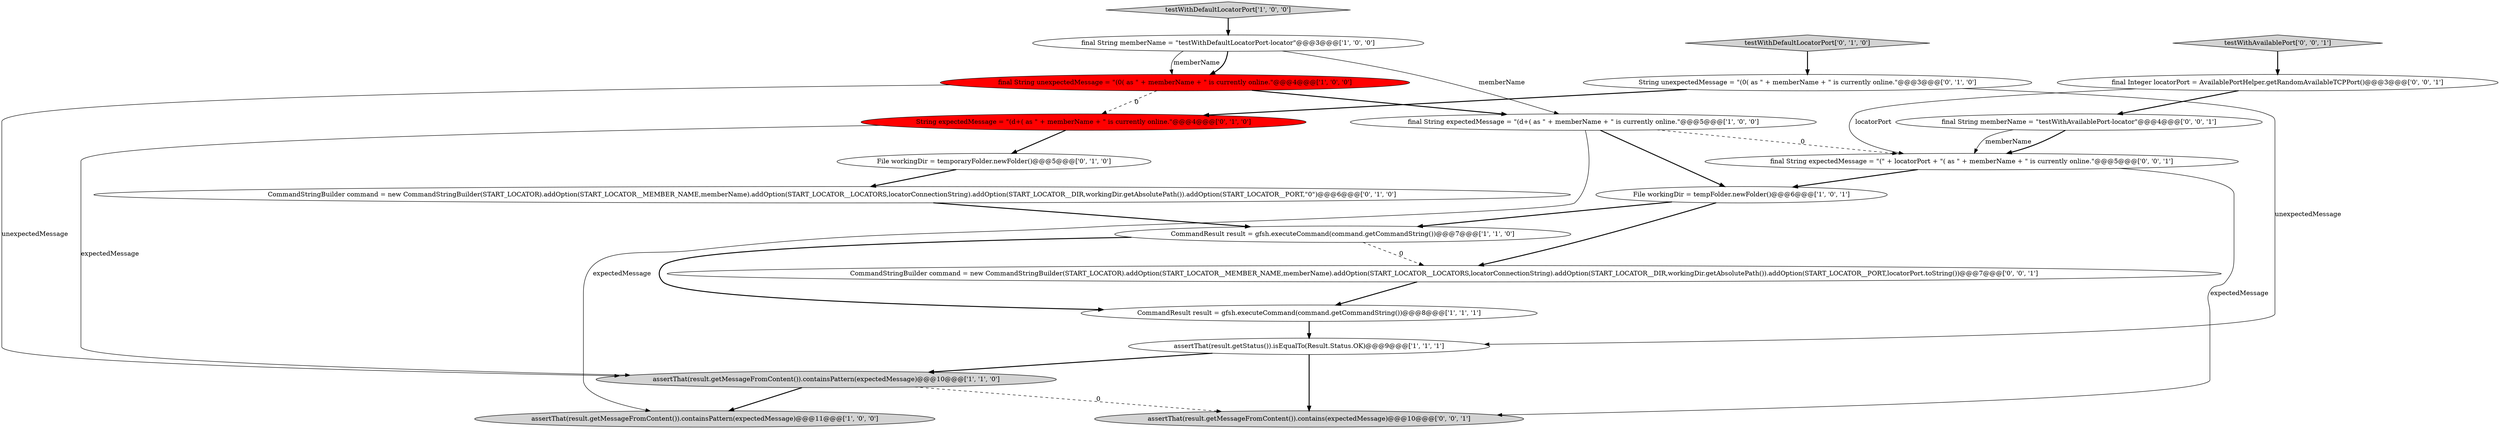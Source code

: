 digraph {
7 [style = filled, label = "CommandResult result = gfsh.executeCommand(command.getCommandString())@@@8@@@['1', '1', '1']", fillcolor = white, shape = ellipse image = "AAA0AAABBB1BBB"];
10 [style = filled, label = "CommandStringBuilder command = new CommandStringBuilder(START_LOCATOR).addOption(START_LOCATOR__MEMBER_NAME,memberName).addOption(START_LOCATOR__LOCATORS,locatorConnectionString).addOption(START_LOCATOR__DIR,workingDir.getAbsolutePath()).addOption(START_LOCATOR__PORT,\"0\")@@@6@@@['0', '1', '0']", fillcolor = white, shape = ellipse image = "AAA0AAABBB2BBB"];
6 [style = filled, label = "CommandResult result = gfsh.executeCommand(command.getCommandString())@@@7@@@['1', '1', '0']", fillcolor = white, shape = ellipse image = "AAA0AAABBB1BBB"];
0 [style = filled, label = "final String expectedMessage = \"\(\d+\( as \" + memberName + \" is currently online.\"@@@5@@@['1', '0', '0']", fillcolor = white, shape = ellipse image = "AAA0AAABBB1BBB"];
2 [style = filled, label = "final String unexpectedMessage = \"(0( as \" + memberName + \" is currently online.\"@@@4@@@['1', '0', '0']", fillcolor = red, shape = ellipse image = "AAA1AAABBB1BBB"];
12 [style = filled, label = "String expectedMessage = \"\(\d+\( as \" + memberName + \" is currently online.\"@@@4@@@['0', '1', '0']", fillcolor = red, shape = ellipse image = "AAA1AAABBB2BBB"];
4 [style = filled, label = "final String memberName = \"testWithDefaultLocatorPort-locator\"@@@3@@@['1', '0', '0']", fillcolor = white, shape = ellipse image = "AAA0AAABBB1BBB"];
16 [style = filled, label = "final Integer locatorPort = AvailablePortHelper.getRandomAvailableTCPPort()@@@3@@@['0', '0', '1']", fillcolor = white, shape = ellipse image = "AAA0AAABBB3BBB"];
1 [style = filled, label = "assertThat(result.getStatus()).isEqualTo(Result.Status.OK)@@@9@@@['1', '1', '1']", fillcolor = white, shape = ellipse image = "AAA0AAABBB1BBB"];
18 [style = filled, label = "assertThat(result.getMessageFromContent()).contains(expectedMessage)@@@10@@@['0', '0', '1']", fillcolor = lightgray, shape = ellipse image = "AAA0AAABBB3BBB"];
9 [style = filled, label = "assertThat(result.getMessageFromContent()).containsPattern(expectedMessage)@@@10@@@['1', '1', '0']", fillcolor = lightgray, shape = ellipse image = "AAA0AAABBB1BBB"];
8 [style = filled, label = "testWithDefaultLocatorPort['1', '0', '0']", fillcolor = lightgray, shape = diamond image = "AAA0AAABBB1BBB"];
3 [style = filled, label = "File workingDir = tempFolder.newFolder()@@@6@@@['1', '0', '1']", fillcolor = white, shape = ellipse image = "AAA0AAABBB1BBB"];
13 [style = filled, label = "String unexpectedMessage = \"(0( as \" + memberName + \" is currently online.\"@@@3@@@['0', '1', '0']", fillcolor = white, shape = ellipse image = "AAA0AAABBB2BBB"];
5 [style = filled, label = "assertThat(result.getMessageFromContent()).containsPattern(expectedMessage)@@@11@@@['1', '0', '0']", fillcolor = lightgray, shape = ellipse image = "AAA0AAABBB1BBB"];
17 [style = filled, label = "final String expectedMessage = \"(\" + locatorPort + \"( as \" + memberName + \" is currently online.\"@@@5@@@['0', '0', '1']", fillcolor = white, shape = ellipse image = "AAA0AAABBB3BBB"];
20 [style = filled, label = "final String memberName = \"testWithAvailablePort-locator\"@@@4@@@['0', '0', '1']", fillcolor = white, shape = ellipse image = "AAA0AAABBB3BBB"];
11 [style = filled, label = "File workingDir = temporaryFolder.newFolder()@@@5@@@['0', '1', '0']", fillcolor = white, shape = ellipse image = "AAA0AAABBB2BBB"];
14 [style = filled, label = "testWithDefaultLocatorPort['0', '1', '0']", fillcolor = lightgray, shape = diamond image = "AAA0AAABBB2BBB"];
15 [style = filled, label = "testWithAvailablePort['0', '0', '1']", fillcolor = lightgray, shape = diamond image = "AAA0AAABBB3BBB"];
19 [style = filled, label = "CommandStringBuilder command = new CommandStringBuilder(START_LOCATOR).addOption(START_LOCATOR__MEMBER_NAME,memberName).addOption(START_LOCATOR__LOCATORS,locatorConnectionString).addOption(START_LOCATOR__DIR,workingDir.getAbsolutePath()).addOption(START_LOCATOR__PORT,locatorPort.toString())@@@7@@@['0', '0', '1']", fillcolor = white, shape = ellipse image = "AAA0AAABBB3BBB"];
0->3 [style = bold, label=""];
20->17 [style = bold, label=""];
7->1 [style = bold, label=""];
12->9 [style = solid, label="expectedMessage"];
9->18 [style = dashed, label="0"];
12->11 [style = bold, label=""];
3->6 [style = bold, label=""];
1->18 [style = bold, label=""];
20->17 [style = solid, label="memberName"];
4->2 [style = bold, label=""];
15->16 [style = bold, label=""];
0->17 [style = dashed, label="0"];
10->6 [style = bold, label=""];
1->9 [style = bold, label=""];
4->2 [style = solid, label="memberName"];
2->12 [style = dashed, label="0"];
17->18 [style = solid, label="expectedMessage"];
2->0 [style = bold, label=""];
13->12 [style = bold, label=""];
3->19 [style = bold, label=""];
11->10 [style = bold, label=""];
6->19 [style = dashed, label="0"];
0->5 [style = solid, label="expectedMessage"];
4->0 [style = solid, label="memberName"];
17->3 [style = bold, label=""];
9->5 [style = bold, label=""];
16->17 [style = solid, label="locatorPort"];
13->1 [style = solid, label="unexpectedMessage"];
8->4 [style = bold, label=""];
14->13 [style = bold, label=""];
2->9 [style = solid, label="unexpectedMessage"];
6->7 [style = bold, label=""];
16->20 [style = bold, label=""];
19->7 [style = bold, label=""];
}
